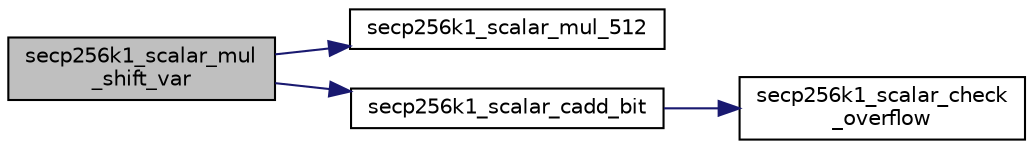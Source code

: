digraph "secp256k1_scalar_mul_shift_var"
{
  edge [fontname="Helvetica",fontsize="10",labelfontname="Helvetica",labelfontsize="10"];
  node [fontname="Helvetica",fontsize="10",shape=record];
  rankdir="LR";
  Node50 [label="secp256k1_scalar_mul\l_shift_var",height=0.2,width=0.4,color="black", fillcolor="grey75", style="filled", fontcolor="black"];
  Node50 -> Node51 [color="midnightblue",fontsize="10",style="solid",fontname="Helvetica"];
  Node51 [label="secp256k1_scalar_mul_512",height=0.2,width=0.4,color="black", fillcolor="white", style="filled",URL="$dc/db6/scalar__8x32__impl_8h.html#a40a358de1e3ef9786b99c4d1fb66701b"];
  Node50 -> Node52 [color="midnightblue",fontsize="10",style="solid",fontname="Helvetica"];
  Node52 [label="secp256k1_scalar_cadd_bit",height=0.2,width=0.4,color="black", fillcolor="white", style="filled",URL="$dc/db6/scalar__8x32__impl_8h.html#ad6596a0249548deb678f0b630204254f"];
  Node52 -> Node53 [color="midnightblue",fontsize="10",style="solid",fontname="Helvetica"];
  Node53 [label="secp256k1_scalar_check\l_overflow",height=0.2,width=0.4,color="black", fillcolor="white", style="filled",URL="$dc/db6/scalar__8x32__impl_8h.html#a13e982915006b138de5e2b3ab68238cb"];
}

